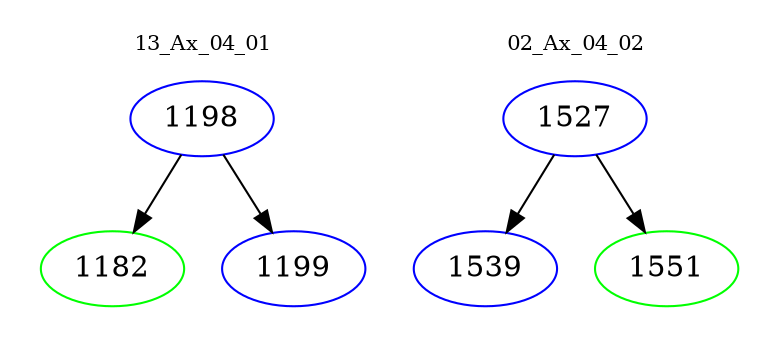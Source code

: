 digraph{
subgraph cluster_0 {
color = white
label = "13_Ax_04_01";
fontsize=10;
T0_1198 [label="1198", color="blue"]
T0_1198 -> T0_1182 [color="black"]
T0_1182 [label="1182", color="green"]
T0_1198 -> T0_1199 [color="black"]
T0_1199 [label="1199", color="blue"]
}
subgraph cluster_1 {
color = white
label = "02_Ax_04_02";
fontsize=10;
T1_1527 [label="1527", color="blue"]
T1_1527 -> T1_1539 [color="black"]
T1_1539 [label="1539", color="blue"]
T1_1527 -> T1_1551 [color="black"]
T1_1551 [label="1551", color="green"]
}
}
